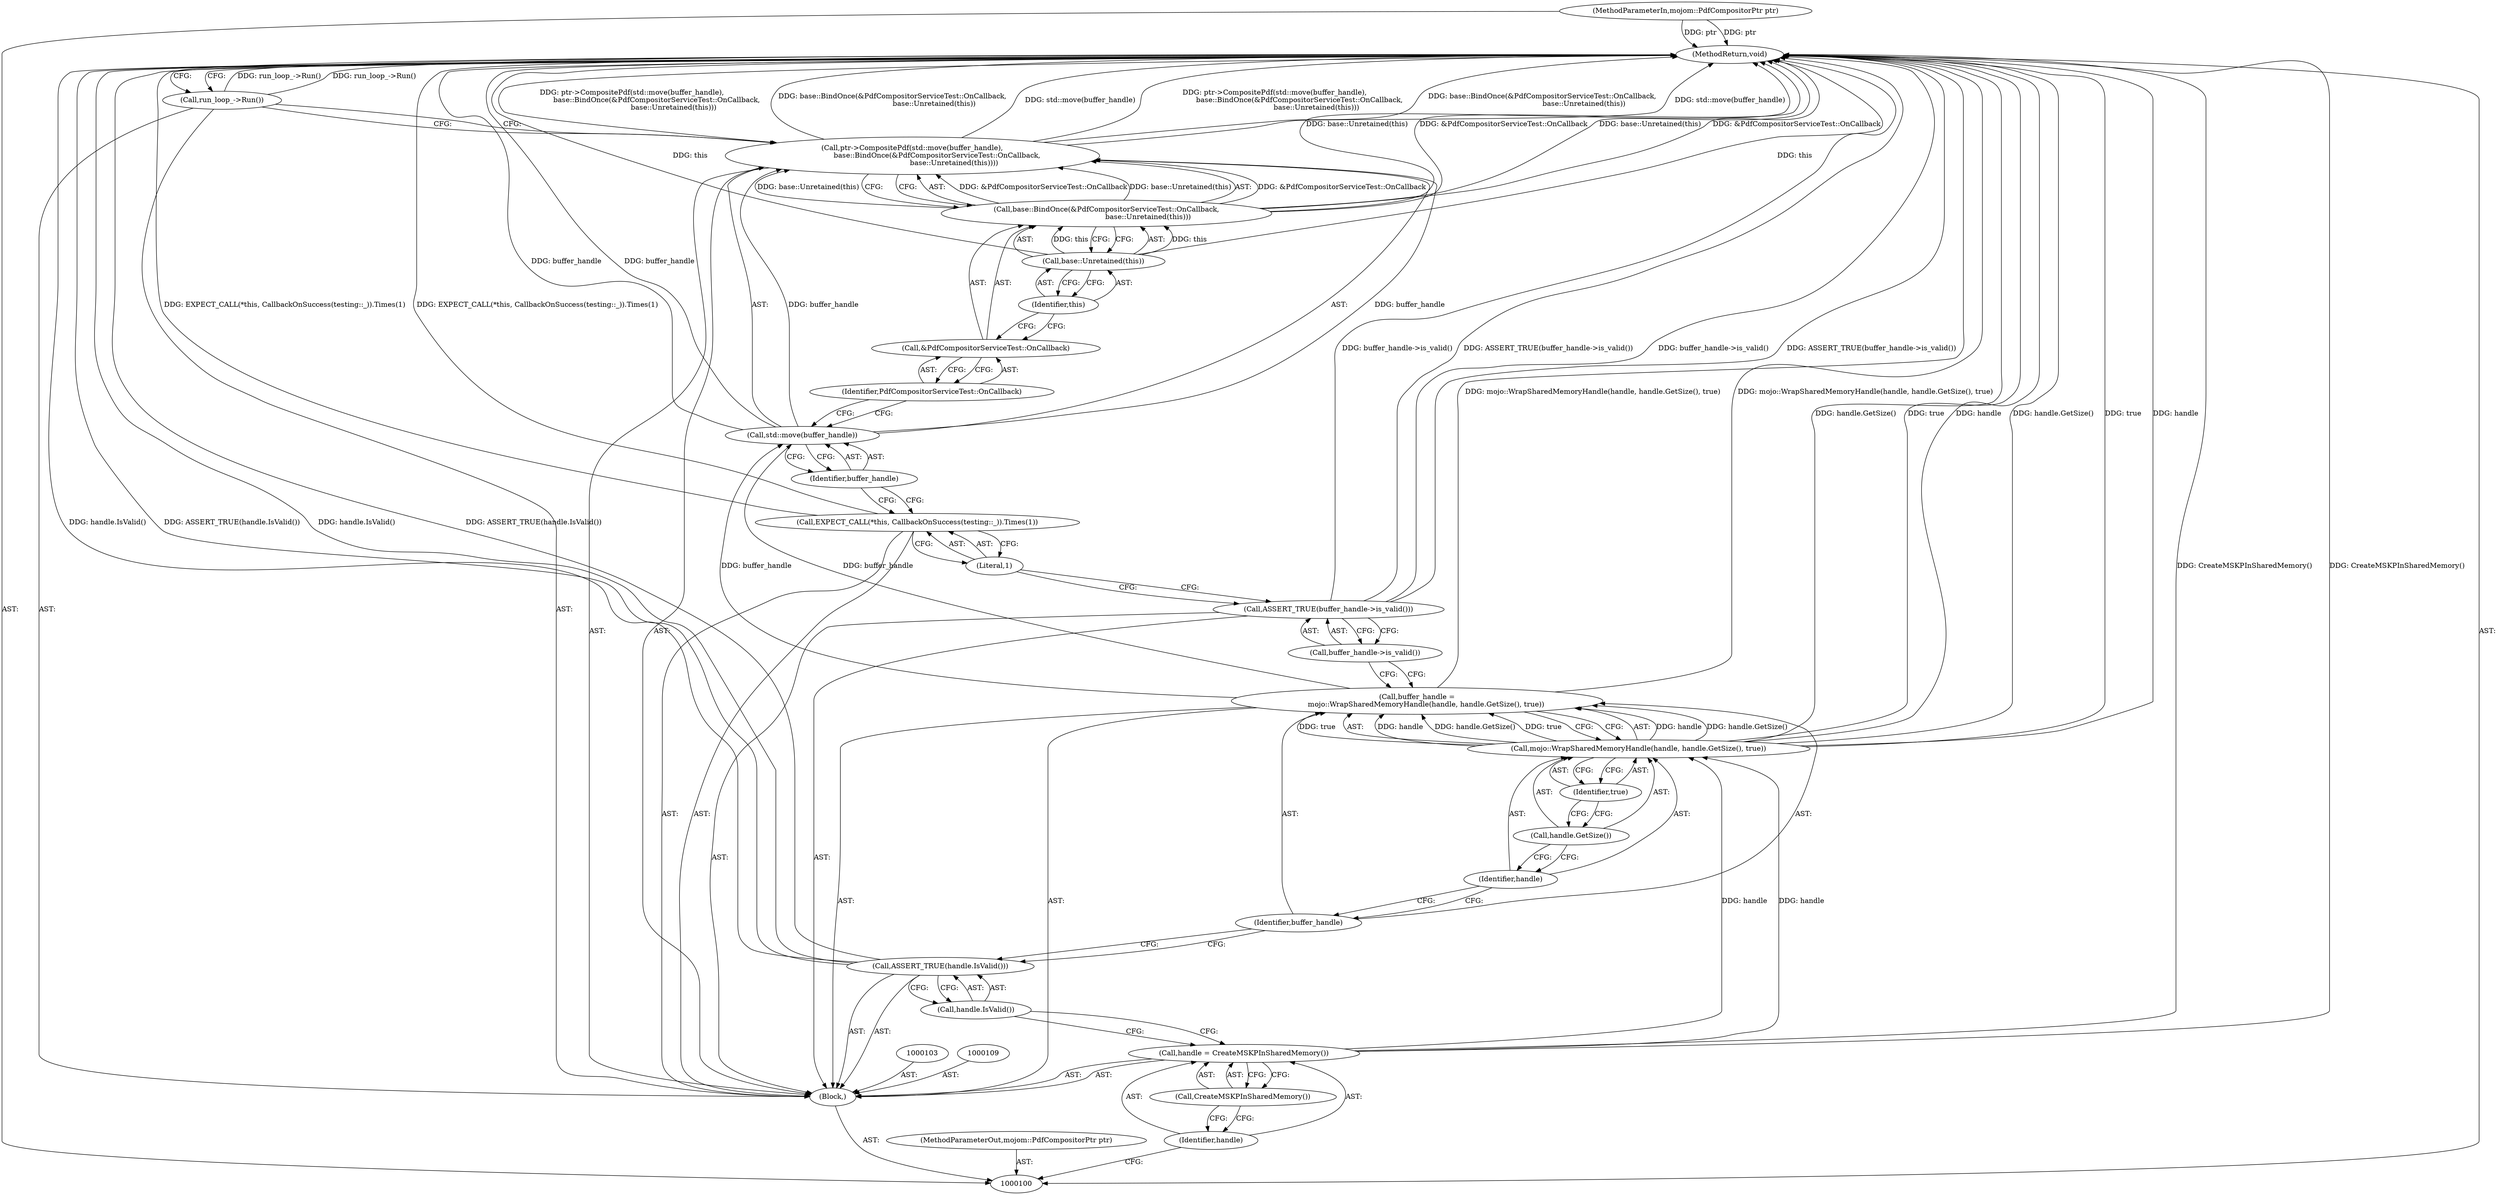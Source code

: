digraph "1_Chrome_673ce95d481ea9368c4d4d43ac756ba1d6d9e608_5" {
"1000129" [label="(MethodReturn,void)"];
"1000101" [label="(MethodParameterIn,mojom::PdfCompositorPtr ptr)"];
"1000193" [label="(MethodParameterOut,mojom::PdfCompositorPtr ptr)"];
"1000102" [label="(Block,)"];
"1000126" [label="(Call,base::Unretained(this))"];
"1000127" [label="(Identifier,this)"];
"1000128" [label="(Call,run_loop_->Run())"];
"1000104" [label="(Call,handle = CreateMSKPInSharedMemory())"];
"1000105" [label="(Identifier,handle)"];
"1000106" [label="(Call,CreateMSKPInSharedMemory())"];
"1000108" [label="(Call,handle.IsValid())"];
"1000107" [label="(Call,ASSERT_TRUE(handle.IsValid()))"];
"1000110" [label="(Call,buffer_handle =\n        mojo::WrapSharedMemoryHandle(handle, handle.GetSize(), true))"];
"1000111" [label="(Identifier,buffer_handle)"];
"1000113" [label="(Identifier,handle)"];
"1000114" [label="(Call,handle.GetSize())"];
"1000115" [label="(Identifier,true)"];
"1000112" [label="(Call,mojo::WrapSharedMemoryHandle(handle, handle.GetSize(), true))"];
"1000117" [label="(Call,buffer_handle->is_valid())"];
"1000116" [label="(Call,ASSERT_TRUE(buffer_handle->is_valid()))"];
"1000118" [label="(Call,EXPECT_CALL(*this, CallbackOnSuccess(testing::_)).Times(1))"];
"1000119" [label="(Literal,1)"];
"1000121" [label="(Call,std::move(buffer_handle))"];
"1000122" [label="(Identifier,buffer_handle)"];
"1000120" [label="(Call,ptr->CompositePdf(std::move(buffer_handle),\n                      base::BindOnce(&PdfCompositorServiceTest::OnCallback,\n                                     base::Unretained(this))))"];
"1000123" [label="(Call,base::BindOnce(&PdfCompositorServiceTest::OnCallback,\n                                     base::Unretained(this)))"];
"1000124" [label="(Call,&PdfCompositorServiceTest::OnCallback)"];
"1000125" [label="(Identifier,PdfCompositorServiceTest::OnCallback)"];
"1000129" -> "1000100"  [label="AST: "];
"1000129" -> "1000128"  [label="CFG: "];
"1000116" -> "1000129"  [label="DDG: buffer_handle->is_valid()"];
"1000116" -> "1000129"  [label="DDG: ASSERT_TRUE(buffer_handle->is_valid())"];
"1000123" -> "1000129"  [label="DDG: base::Unretained(this)"];
"1000123" -> "1000129"  [label="DDG: &PdfCompositorServiceTest::OnCallback"];
"1000107" -> "1000129"  [label="DDG: handle.IsValid()"];
"1000107" -> "1000129"  [label="DDG: ASSERT_TRUE(handle.IsValid())"];
"1000112" -> "1000129"  [label="DDG: handle.GetSize()"];
"1000112" -> "1000129"  [label="DDG: true"];
"1000112" -> "1000129"  [label="DDG: handle"];
"1000120" -> "1000129"  [label="DDG: base::BindOnce(&PdfCompositorServiceTest::OnCallback,\n                                     base::Unretained(this))"];
"1000120" -> "1000129"  [label="DDG: std::move(buffer_handle)"];
"1000120" -> "1000129"  [label="DDG: ptr->CompositePdf(std::move(buffer_handle),\n                      base::BindOnce(&PdfCompositorServiceTest::OnCallback,\n                                     base::Unretained(this)))"];
"1000126" -> "1000129"  [label="DDG: this"];
"1000118" -> "1000129"  [label="DDG: EXPECT_CALL(*this, CallbackOnSuccess(testing::_)).Times(1)"];
"1000110" -> "1000129"  [label="DDG: mojo::WrapSharedMemoryHandle(handle, handle.GetSize(), true)"];
"1000121" -> "1000129"  [label="DDG: buffer_handle"];
"1000128" -> "1000129"  [label="DDG: run_loop_->Run()"];
"1000104" -> "1000129"  [label="DDG: CreateMSKPInSharedMemory()"];
"1000101" -> "1000129"  [label="DDG: ptr"];
"1000101" -> "1000100"  [label="AST: "];
"1000101" -> "1000129"  [label="DDG: ptr"];
"1000193" -> "1000100"  [label="AST: "];
"1000102" -> "1000100"  [label="AST: "];
"1000103" -> "1000102"  [label="AST: "];
"1000104" -> "1000102"  [label="AST: "];
"1000107" -> "1000102"  [label="AST: "];
"1000109" -> "1000102"  [label="AST: "];
"1000110" -> "1000102"  [label="AST: "];
"1000116" -> "1000102"  [label="AST: "];
"1000118" -> "1000102"  [label="AST: "];
"1000120" -> "1000102"  [label="AST: "];
"1000128" -> "1000102"  [label="AST: "];
"1000126" -> "1000123"  [label="AST: "];
"1000126" -> "1000127"  [label="CFG: "];
"1000127" -> "1000126"  [label="AST: "];
"1000123" -> "1000126"  [label="CFG: "];
"1000126" -> "1000129"  [label="DDG: this"];
"1000126" -> "1000123"  [label="DDG: this"];
"1000127" -> "1000126"  [label="AST: "];
"1000127" -> "1000124"  [label="CFG: "];
"1000126" -> "1000127"  [label="CFG: "];
"1000128" -> "1000102"  [label="AST: "];
"1000128" -> "1000120"  [label="CFG: "];
"1000129" -> "1000128"  [label="CFG: "];
"1000128" -> "1000129"  [label="DDG: run_loop_->Run()"];
"1000104" -> "1000102"  [label="AST: "];
"1000104" -> "1000106"  [label="CFG: "];
"1000105" -> "1000104"  [label="AST: "];
"1000106" -> "1000104"  [label="AST: "];
"1000108" -> "1000104"  [label="CFG: "];
"1000104" -> "1000129"  [label="DDG: CreateMSKPInSharedMemory()"];
"1000104" -> "1000112"  [label="DDG: handle"];
"1000105" -> "1000104"  [label="AST: "];
"1000105" -> "1000100"  [label="CFG: "];
"1000106" -> "1000105"  [label="CFG: "];
"1000106" -> "1000104"  [label="AST: "];
"1000106" -> "1000105"  [label="CFG: "];
"1000104" -> "1000106"  [label="CFG: "];
"1000108" -> "1000107"  [label="AST: "];
"1000108" -> "1000104"  [label="CFG: "];
"1000107" -> "1000108"  [label="CFG: "];
"1000107" -> "1000102"  [label="AST: "];
"1000107" -> "1000108"  [label="CFG: "];
"1000108" -> "1000107"  [label="AST: "];
"1000111" -> "1000107"  [label="CFG: "];
"1000107" -> "1000129"  [label="DDG: handle.IsValid()"];
"1000107" -> "1000129"  [label="DDG: ASSERT_TRUE(handle.IsValid())"];
"1000110" -> "1000102"  [label="AST: "];
"1000110" -> "1000112"  [label="CFG: "];
"1000111" -> "1000110"  [label="AST: "];
"1000112" -> "1000110"  [label="AST: "];
"1000117" -> "1000110"  [label="CFG: "];
"1000110" -> "1000129"  [label="DDG: mojo::WrapSharedMemoryHandle(handle, handle.GetSize(), true)"];
"1000112" -> "1000110"  [label="DDG: handle"];
"1000112" -> "1000110"  [label="DDG: handle.GetSize()"];
"1000112" -> "1000110"  [label="DDG: true"];
"1000110" -> "1000121"  [label="DDG: buffer_handle"];
"1000111" -> "1000110"  [label="AST: "];
"1000111" -> "1000107"  [label="CFG: "];
"1000113" -> "1000111"  [label="CFG: "];
"1000113" -> "1000112"  [label="AST: "];
"1000113" -> "1000111"  [label="CFG: "];
"1000114" -> "1000113"  [label="CFG: "];
"1000114" -> "1000112"  [label="AST: "];
"1000114" -> "1000113"  [label="CFG: "];
"1000115" -> "1000114"  [label="CFG: "];
"1000115" -> "1000112"  [label="AST: "];
"1000115" -> "1000114"  [label="CFG: "];
"1000112" -> "1000115"  [label="CFG: "];
"1000112" -> "1000110"  [label="AST: "];
"1000112" -> "1000115"  [label="CFG: "];
"1000113" -> "1000112"  [label="AST: "];
"1000114" -> "1000112"  [label="AST: "];
"1000115" -> "1000112"  [label="AST: "];
"1000110" -> "1000112"  [label="CFG: "];
"1000112" -> "1000129"  [label="DDG: handle.GetSize()"];
"1000112" -> "1000129"  [label="DDG: true"];
"1000112" -> "1000129"  [label="DDG: handle"];
"1000112" -> "1000110"  [label="DDG: handle"];
"1000112" -> "1000110"  [label="DDG: handle.GetSize()"];
"1000112" -> "1000110"  [label="DDG: true"];
"1000104" -> "1000112"  [label="DDG: handle"];
"1000117" -> "1000116"  [label="AST: "];
"1000117" -> "1000110"  [label="CFG: "];
"1000116" -> "1000117"  [label="CFG: "];
"1000116" -> "1000102"  [label="AST: "];
"1000116" -> "1000117"  [label="CFG: "];
"1000117" -> "1000116"  [label="AST: "];
"1000119" -> "1000116"  [label="CFG: "];
"1000116" -> "1000129"  [label="DDG: buffer_handle->is_valid()"];
"1000116" -> "1000129"  [label="DDG: ASSERT_TRUE(buffer_handle->is_valid())"];
"1000118" -> "1000102"  [label="AST: "];
"1000118" -> "1000119"  [label="CFG: "];
"1000119" -> "1000118"  [label="AST: "];
"1000122" -> "1000118"  [label="CFG: "];
"1000118" -> "1000129"  [label="DDG: EXPECT_CALL(*this, CallbackOnSuccess(testing::_)).Times(1)"];
"1000119" -> "1000118"  [label="AST: "];
"1000119" -> "1000116"  [label="CFG: "];
"1000118" -> "1000119"  [label="CFG: "];
"1000121" -> "1000120"  [label="AST: "];
"1000121" -> "1000122"  [label="CFG: "];
"1000122" -> "1000121"  [label="AST: "];
"1000125" -> "1000121"  [label="CFG: "];
"1000121" -> "1000129"  [label="DDG: buffer_handle"];
"1000121" -> "1000120"  [label="DDG: buffer_handle"];
"1000110" -> "1000121"  [label="DDG: buffer_handle"];
"1000122" -> "1000121"  [label="AST: "];
"1000122" -> "1000118"  [label="CFG: "];
"1000121" -> "1000122"  [label="CFG: "];
"1000120" -> "1000102"  [label="AST: "];
"1000120" -> "1000123"  [label="CFG: "];
"1000121" -> "1000120"  [label="AST: "];
"1000123" -> "1000120"  [label="AST: "];
"1000128" -> "1000120"  [label="CFG: "];
"1000120" -> "1000129"  [label="DDG: base::BindOnce(&PdfCompositorServiceTest::OnCallback,\n                                     base::Unretained(this))"];
"1000120" -> "1000129"  [label="DDG: std::move(buffer_handle)"];
"1000120" -> "1000129"  [label="DDG: ptr->CompositePdf(std::move(buffer_handle),\n                      base::BindOnce(&PdfCompositorServiceTest::OnCallback,\n                                     base::Unretained(this)))"];
"1000121" -> "1000120"  [label="DDG: buffer_handle"];
"1000123" -> "1000120"  [label="DDG: &PdfCompositorServiceTest::OnCallback"];
"1000123" -> "1000120"  [label="DDG: base::Unretained(this)"];
"1000123" -> "1000120"  [label="AST: "];
"1000123" -> "1000126"  [label="CFG: "];
"1000124" -> "1000123"  [label="AST: "];
"1000126" -> "1000123"  [label="AST: "];
"1000120" -> "1000123"  [label="CFG: "];
"1000123" -> "1000129"  [label="DDG: base::Unretained(this)"];
"1000123" -> "1000129"  [label="DDG: &PdfCompositorServiceTest::OnCallback"];
"1000123" -> "1000120"  [label="DDG: &PdfCompositorServiceTest::OnCallback"];
"1000123" -> "1000120"  [label="DDG: base::Unretained(this)"];
"1000126" -> "1000123"  [label="DDG: this"];
"1000124" -> "1000123"  [label="AST: "];
"1000124" -> "1000125"  [label="CFG: "];
"1000125" -> "1000124"  [label="AST: "];
"1000127" -> "1000124"  [label="CFG: "];
"1000125" -> "1000124"  [label="AST: "];
"1000125" -> "1000121"  [label="CFG: "];
"1000124" -> "1000125"  [label="CFG: "];
}
